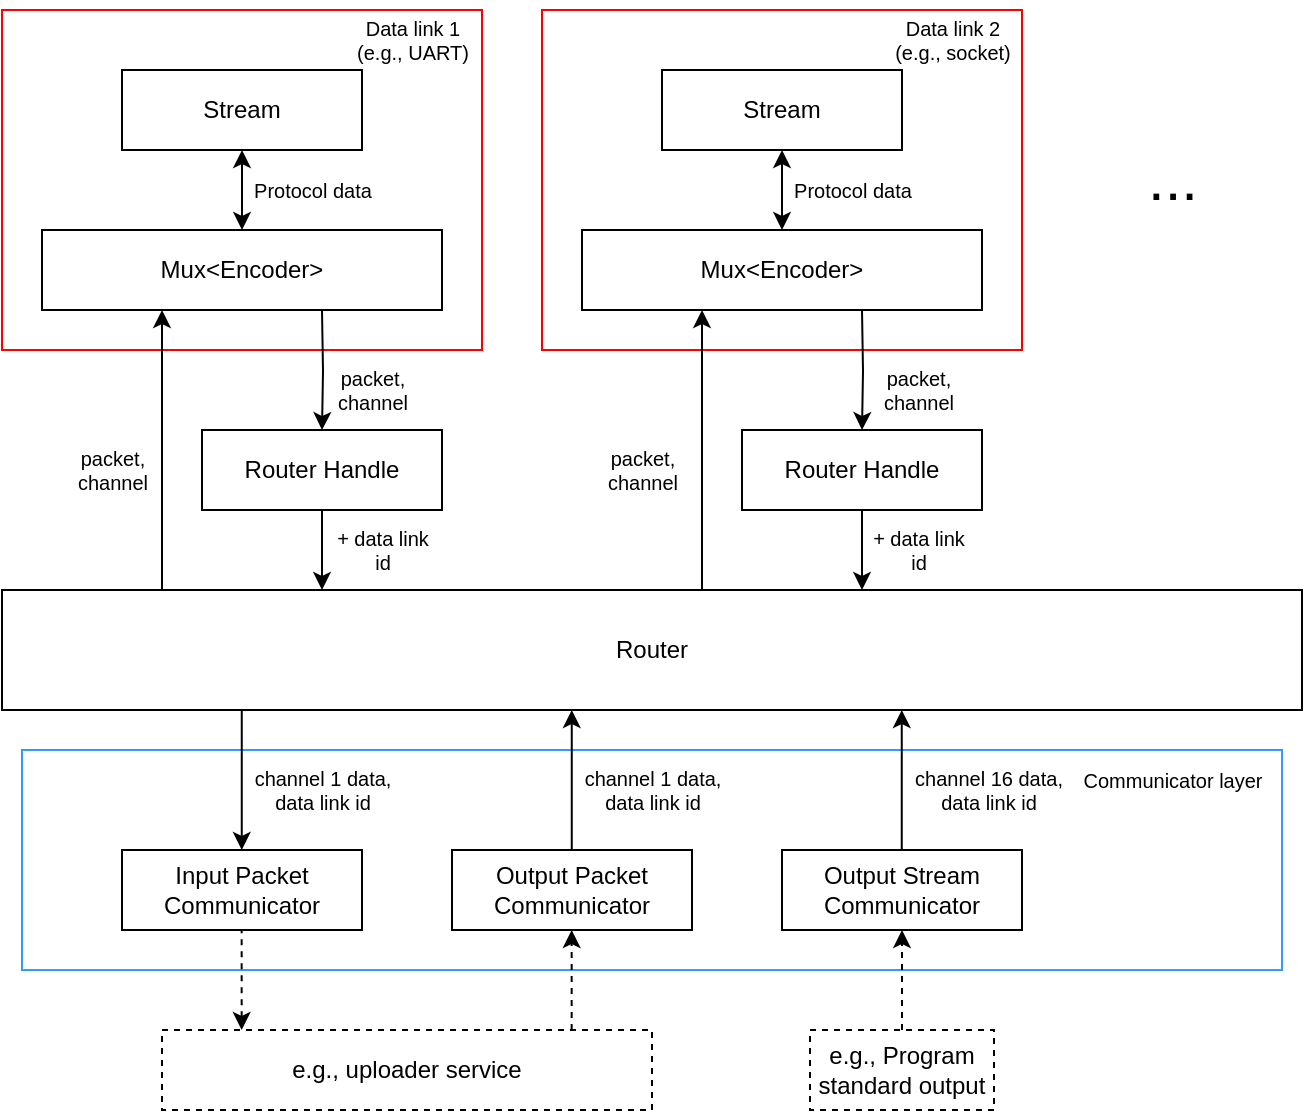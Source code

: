 <mxfile version="21.2.8" type="device">
  <diagram name="Page-1" id="5f0bae14-7c28-e335-631c-24af17079c00">
    <mxGraphModel dx="810" dy="469" grid="1" gridSize="10" guides="1" tooltips="1" connect="1" arrows="1" fold="1" page="1" pageScale="1" pageWidth="1100" pageHeight="850" background="none" math="0" shadow="0">
      <root>
        <mxCell id="0" />
        <mxCell id="1" parent="0" />
        <mxCell id="888cdfCBN93uRVMYemcH-95" value="" style="rounded=0;whiteSpace=wrap;html=1;fillColor=none;strokeColor=#3399FF;" parent="1" vertex="1">
          <mxGeometry x="50" y="420" width="630" height="110" as="geometry" />
        </mxCell>
        <mxCell id="888cdfCBN93uRVMYemcH-1" value="Router" style="rounded=0;whiteSpace=wrap;html=1;" parent="1" vertex="1">
          <mxGeometry x="40" y="340" width="650" height="60" as="geometry" />
        </mxCell>
        <mxCell id="888cdfCBN93uRVMYemcH-45" value="" style="rounded=0;whiteSpace=wrap;html=1;fillColor=none;strokeColor=#FF0000;" parent="1" vertex="1">
          <mxGeometry x="40" y="50" width="240" height="170" as="geometry" />
        </mxCell>
        <mxCell id="888cdfCBN93uRVMYemcH-46" style="edgeStyle=orthogonalEdgeStyle;rounded=0;orthogonalLoop=1;jettySize=auto;html=1;exitX=0.75;exitY=1;exitDx=0;exitDy=0;entryX=0.5;entryY=0;entryDx=0;entryDy=0;" parent="1" target="888cdfCBN93uRVMYemcH-53" edge="1">
          <mxGeometry relative="1" as="geometry">
            <mxPoint x="200" y="200" as="sourcePoint" />
          </mxGeometry>
        </mxCell>
        <mxCell id="888cdfCBN93uRVMYemcH-48" value="Mux&amp;lt;Encoder&amp;gt;" style="whiteSpace=wrap;html=1;" parent="1" vertex="1">
          <mxGeometry x="60" y="160" width="200" height="40" as="geometry" />
        </mxCell>
        <mxCell id="888cdfCBN93uRVMYemcH-49" style="edgeStyle=orthogonalEdgeStyle;rounded=0;orthogonalLoop=1;jettySize=auto;html=1;startArrow=classic;startFill=1;jumpStyle=none;shadow=0;" parent="1" source="888cdfCBN93uRVMYemcH-50" target="888cdfCBN93uRVMYemcH-48" edge="1">
          <mxGeometry relative="1" as="geometry" />
        </mxCell>
        <mxCell id="888cdfCBN93uRVMYemcH-50" value="Stream" style="whiteSpace=wrap;html=1;" parent="1" vertex="1">
          <mxGeometry x="100" y="80" width="120" height="40" as="geometry" />
        </mxCell>
        <mxCell id="888cdfCBN93uRVMYemcH-51" value="Protocol data" style="text;html=1;align=center;verticalAlign=middle;resizable=0;points=[];autosize=1;strokeColor=none;fillColor=none;fontSize=10;" parent="1" vertex="1">
          <mxGeometry x="155" y="125" width="80" height="30" as="geometry" />
        </mxCell>
        <mxCell id="888cdfCBN93uRVMYemcH-52" style="edgeStyle=orthogonalEdgeStyle;rounded=0;orthogonalLoop=1;jettySize=auto;html=1;exitX=0.5;exitY=1;exitDx=0;exitDy=0;entryX=0.281;entryY=0;entryDx=0;entryDy=0;entryPerimeter=0;" parent="1" source="888cdfCBN93uRVMYemcH-53" edge="1">
          <mxGeometry relative="1" as="geometry">
            <mxPoint x="200" y="340" as="targetPoint" />
          </mxGeometry>
        </mxCell>
        <mxCell id="888cdfCBN93uRVMYemcH-53" value="Router Handle" style="whiteSpace=wrap;html=1;" parent="1" vertex="1">
          <mxGeometry x="140" y="260" width="120" height="40" as="geometry" />
        </mxCell>
        <mxCell id="888cdfCBN93uRVMYemcH-54" value="packet,&lt;br style=&quot;font-size: 10px;&quot;&gt;channel" style="text;html=1;align=center;verticalAlign=middle;resizable=0;points=[];autosize=1;strokeColor=none;fillColor=none;fontSize=10;" parent="1" vertex="1">
          <mxGeometry x="65" y="260" width="60" height="40" as="geometry" />
        </mxCell>
        <mxCell id="888cdfCBN93uRVMYemcH-55" value="packet,&lt;br style=&quot;font-size: 10px;&quot;&gt;channel" style="text;html=1;align=center;verticalAlign=middle;resizable=0;points=[];autosize=1;strokeColor=none;fillColor=none;fontSize=10;" parent="1" vertex="1">
          <mxGeometry x="195" y="220" width="60" height="40" as="geometry" />
        </mxCell>
        <mxCell id="888cdfCBN93uRVMYemcH-56" value="+ data link&lt;br style=&quot;font-size: 10px;&quot;&gt;id" style="text;html=1;align=center;verticalAlign=middle;resizable=0;points=[];autosize=1;strokeColor=none;fillColor=none;fontSize=10;" parent="1" vertex="1">
          <mxGeometry x="195" y="300" width="70" height="40" as="geometry" />
        </mxCell>
        <mxCell id="888cdfCBN93uRVMYemcH-57" value="Data link 1&lt;br&gt;(e.g., UART)" style="text;html=1;align=center;verticalAlign=middle;resizable=0;points=[];autosize=1;strokeColor=none;fillColor=none;fontSize=10;" parent="1" vertex="1">
          <mxGeometry x="205" y="45" width="80" height="40" as="geometry" />
        </mxCell>
        <mxCell id="888cdfCBN93uRVMYemcH-65" style="edgeStyle=orthogonalEdgeStyle;rounded=0;orthogonalLoop=1;jettySize=auto;html=1;exitX=0.25;exitY=1;exitDx=0;exitDy=0;entryX=0.094;entryY=0;entryDx=0;entryDy=0;entryPerimeter=0;startArrow=classic;startFill=1;endArrow=none;endFill=0;" parent="1" edge="1">
          <mxGeometry relative="1" as="geometry">
            <mxPoint x="120" y="340" as="targetPoint" />
            <mxPoint x="120" y="200" as="sourcePoint" />
          </mxGeometry>
        </mxCell>
        <mxCell id="888cdfCBN93uRVMYemcH-67" value="" style="rounded=0;whiteSpace=wrap;html=1;fillColor=none;strokeColor=#FF0000;" parent="1" vertex="1">
          <mxGeometry x="310" y="50" width="240" height="170" as="geometry" />
        </mxCell>
        <mxCell id="888cdfCBN93uRVMYemcH-68" style="edgeStyle=orthogonalEdgeStyle;rounded=0;orthogonalLoop=1;jettySize=auto;html=1;exitX=0.75;exitY=1;exitDx=0;exitDy=0;entryX=0.5;entryY=0;entryDx=0;entryDy=0;" parent="1" target="888cdfCBN93uRVMYemcH-74" edge="1">
          <mxGeometry relative="1" as="geometry">
            <mxPoint x="470" y="200" as="sourcePoint" />
          </mxGeometry>
        </mxCell>
        <mxCell id="888cdfCBN93uRVMYemcH-69" value="Mux&amp;lt;Encoder&amp;gt;" style="whiteSpace=wrap;html=1;" parent="1" vertex="1">
          <mxGeometry x="330" y="160" width="200" height="40" as="geometry" />
        </mxCell>
        <mxCell id="888cdfCBN93uRVMYemcH-70" style="edgeStyle=orthogonalEdgeStyle;rounded=0;orthogonalLoop=1;jettySize=auto;html=1;startArrow=classic;startFill=1;jumpStyle=none;shadow=0;" parent="1" source="888cdfCBN93uRVMYemcH-71" target="888cdfCBN93uRVMYemcH-69" edge="1">
          <mxGeometry relative="1" as="geometry" />
        </mxCell>
        <mxCell id="888cdfCBN93uRVMYemcH-71" value="Stream" style="whiteSpace=wrap;html=1;" parent="1" vertex="1">
          <mxGeometry x="370" y="80" width="120" height="40" as="geometry" />
        </mxCell>
        <mxCell id="888cdfCBN93uRVMYemcH-72" value="Protocol data" style="text;html=1;align=center;verticalAlign=middle;resizable=0;points=[];autosize=1;strokeColor=none;fillColor=none;fontSize=10;" parent="1" vertex="1">
          <mxGeometry x="425" y="125" width="80" height="30" as="geometry" />
        </mxCell>
        <mxCell id="888cdfCBN93uRVMYemcH-73" style="edgeStyle=orthogonalEdgeStyle;rounded=0;orthogonalLoop=1;jettySize=auto;html=1;exitX=0.5;exitY=1;exitDx=0;exitDy=0;entryX=0.281;entryY=0;entryDx=0;entryDy=0;entryPerimeter=0;" parent="1" source="888cdfCBN93uRVMYemcH-74" edge="1">
          <mxGeometry relative="1" as="geometry">
            <mxPoint x="470" y="340" as="targetPoint" />
          </mxGeometry>
        </mxCell>
        <mxCell id="888cdfCBN93uRVMYemcH-74" value="Router Handle" style="whiteSpace=wrap;html=1;" parent="1" vertex="1">
          <mxGeometry x="410" y="260" width="120" height="40" as="geometry" />
        </mxCell>
        <mxCell id="888cdfCBN93uRVMYemcH-75" value="packet,&lt;br style=&quot;font-size: 10px;&quot;&gt;channel" style="text;html=1;align=center;verticalAlign=middle;resizable=0;points=[];autosize=1;strokeColor=none;fillColor=none;fontSize=10;" parent="1" vertex="1">
          <mxGeometry x="330" y="260" width="60" height="40" as="geometry" />
        </mxCell>
        <mxCell id="888cdfCBN93uRVMYemcH-76" value="packet,&lt;br style=&quot;font-size: 10px;&quot;&gt;channel" style="text;html=1;align=center;verticalAlign=middle;resizable=0;points=[];autosize=1;strokeColor=none;fillColor=none;fontSize=10;" parent="1" vertex="1">
          <mxGeometry x="468" y="220" width="60" height="40" as="geometry" />
        </mxCell>
        <mxCell id="888cdfCBN93uRVMYemcH-77" value="+ data link&lt;br style=&quot;font-size: 10px;&quot;&gt;id" style="text;html=1;align=center;verticalAlign=middle;resizable=0;points=[];autosize=1;strokeColor=none;fillColor=none;fontSize=10;" parent="1" vertex="1">
          <mxGeometry x="463" y="300" width="70" height="40" as="geometry" />
        </mxCell>
        <mxCell id="888cdfCBN93uRVMYemcH-78" value="Data link 2&lt;br&gt;(e.g., socket)" style="text;html=1;align=center;verticalAlign=middle;resizable=0;points=[];autosize=1;strokeColor=none;fillColor=none;fontSize=10;" parent="1" vertex="1">
          <mxGeometry x="475" y="45" width="80" height="40" as="geometry" />
        </mxCell>
        <mxCell id="888cdfCBN93uRVMYemcH-79" style="edgeStyle=orthogonalEdgeStyle;rounded=0;orthogonalLoop=1;jettySize=auto;html=1;exitX=0.25;exitY=1;exitDx=0;exitDy=0;entryX=0.094;entryY=0;entryDx=0;entryDy=0;entryPerimeter=0;startArrow=classic;startFill=1;endArrow=none;endFill=0;" parent="1" edge="1">
          <mxGeometry relative="1" as="geometry">
            <mxPoint x="390" y="340" as="targetPoint" />
            <mxPoint x="390" y="200" as="sourcePoint" />
          </mxGeometry>
        </mxCell>
        <mxCell id="888cdfCBN93uRVMYemcH-89" value="Input Packet&lt;br&gt;Communicator" style="rounded=0;whiteSpace=wrap;html=1;" parent="1" vertex="1">
          <mxGeometry x="100" y="470" width="120" height="40" as="geometry" />
        </mxCell>
        <mxCell id="888cdfCBN93uRVMYemcH-90" value="" style="edgeStyle=none;orthogonalLoop=1;jettySize=auto;html=1;rounded=0;" parent="1" edge="1">
          <mxGeometry width="100" relative="1" as="geometry">
            <mxPoint x="159.88" y="400" as="sourcePoint" />
            <mxPoint x="159.88" y="470" as="targetPoint" />
            <Array as="points" />
          </mxGeometry>
        </mxCell>
        <mxCell id="888cdfCBN93uRVMYemcH-91" value="channel 1 data,&lt;br&gt;&lt;div style=&quot;&quot;&gt;&lt;span style=&quot;background-color: initial;&quot;&gt;data link id&lt;/span&gt;&lt;/div&gt;" style="text;html=1;align=center;verticalAlign=middle;resizable=0;points=[];autosize=1;strokeColor=none;fillColor=none;fontSize=10;" parent="1" vertex="1">
          <mxGeometry x="155" y="420" width="90" height="40" as="geometry" />
        </mxCell>
        <mxCell id="888cdfCBN93uRVMYemcH-92" value="Output Packet&lt;br&gt;Communicator" style="rounded=0;whiteSpace=wrap;html=1;" parent="1" vertex="1">
          <mxGeometry x="265" y="470" width="120" height="40" as="geometry" />
        </mxCell>
        <mxCell id="888cdfCBN93uRVMYemcH-93" value="" style="edgeStyle=none;orthogonalLoop=1;jettySize=auto;html=1;rounded=0;startArrow=classic;startFill=1;endArrow=none;endFill=0;" parent="1" edge="1">
          <mxGeometry width="100" relative="1" as="geometry">
            <mxPoint x="324.88" y="400" as="sourcePoint" />
            <mxPoint x="324.88" y="470" as="targetPoint" />
            <Array as="points" />
          </mxGeometry>
        </mxCell>
        <mxCell id="888cdfCBN93uRVMYemcH-94" value="channel 1 data,&lt;br&gt;&lt;div style=&quot;&quot;&gt;&lt;span style=&quot;background-color: initial;&quot;&gt;data link id&lt;/span&gt;&lt;/div&gt;" style="text;html=1;align=center;verticalAlign=middle;resizable=0;points=[];autosize=1;strokeColor=none;fillColor=none;fontSize=10;" parent="1" vertex="1">
          <mxGeometry x="320" y="420" width="90" height="40" as="geometry" />
        </mxCell>
        <mxCell id="888cdfCBN93uRVMYemcH-98" value="Communicator layer&lt;font style=&quot;font-size: 10px;&quot;&gt;&lt;br style=&quot;font-size: 10px;&quot;&gt;&lt;/font&gt;" style="text;html=1;align=center;verticalAlign=middle;resizable=0;points=[];autosize=1;strokeColor=none;fillColor=none;fontSize=10;" parent="1" vertex="1">
          <mxGeometry x="570" y="420" width="110" height="30" as="geometry" />
        </mxCell>
        <mxCell id="888cdfCBN93uRVMYemcH-100" value="&lt;font style=&quot;font-size: 30px;&quot;&gt;...&lt;/font&gt;" style="text;html=1;align=center;verticalAlign=top;resizable=0;points=[];autosize=1;strokeColor=none;fillColor=none;fontSize=30;horizontal=1;" parent="1" vertex="1">
          <mxGeometry x="600" y="110" width="50" height="50" as="geometry" />
        </mxCell>
        <mxCell id="888cdfCBN93uRVMYemcH-101" value="Output Stream&lt;br&gt;Communicator" style="rounded=0;whiteSpace=wrap;html=1;" parent="1" vertex="1">
          <mxGeometry x="430" y="470" width="120" height="40" as="geometry" />
        </mxCell>
        <mxCell id="888cdfCBN93uRVMYemcH-102" value="" style="edgeStyle=none;orthogonalLoop=1;jettySize=auto;html=1;rounded=0;startArrow=classic;startFill=1;endArrow=none;endFill=0;" parent="1" edge="1">
          <mxGeometry width="100" relative="1" as="geometry">
            <mxPoint x="489.88" y="400" as="sourcePoint" />
            <mxPoint x="489.88" y="470" as="targetPoint" />
            <Array as="points" />
          </mxGeometry>
        </mxCell>
        <mxCell id="888cdfCBN93uRVMYemcH-103" value="channel 16 data,&lt;br&gt;&lt;div style=&quot;&quot;&gt;&lt;span style=&quot;background-color: initial;&quot;&gt;data link id&lt;/span&gt;&lt;/div&gt;" style="text;html=1;align=center;verticalAlign=middle;resizable=0;points=[];autosize=1;strokeColor=none;fillColor=none;fontSize=10;" parent="1" vertex="1">
          <mxGeometry x="483" y="420" width="100" height="40" as="geometry" />
        </mxCell>
        <mxCell id="-T6FzxCg6VImYqgsN68c-2" value="e.g., uploader service" style="rounded=0;whiteSpace=wrap;html=1;dashed=1;strokeColor=default;" vertex="1" parent="1">
          <mxGeometry x="120" y="560" width="245" height="40" as="geometry" />
        </mxCell>
        <mxCell id="-T6FzxCg6VImYqgsN68c-5" value="" style="endArrow=none;startArrow=classic;html=1;rounded=0;endFill=0;dashed=1;strokeColor=default;" edge="1" parent="1">
          <mxGeometry width="50" height="50" relative="1" as="geometry">
            <mxPoint x="159.83" y="560" as="sourcePoint" />
            <mxPoint x="159.83" y="510" as="targetPoint" />
          </mxGeometry>
        </mxCell>
        <mxCell id="-T6FzxCg6VImYqgsN68c-6" value="" style="endArrow=classic;startArrow=none;html=1;rounded=0;startFill=0;dashed=1;strokeColor=default;" edge="1" parent="1">
          <mxGeometry width="50" height="50" relative="1" as="geometry">
            <mxPoint x="324.83" y="560" as="sourcePoint" />
            <mxPoint x="324.83" y="510" as="targetPoint" />
          </mxGeometry>
        </mxCell>
        <mxCell id="-T6FzxCg6VImYqgsN68c-8" style="edgeStyle=orthogonalEdgeStyle;rounded=0;orthogonalLoop=1;jettySize=auto;html=1;exitX=0.5;exitY=0;exitDx=0;exitDy=0;entryX=0.5;entryY=1;entryDx=0;entryDy=0;dashed=1;strokeColor=default;" edge="1" parent="1" source="-T6FzxCg6VImYqgsN68c-7" target="888cdfCBN93uRVMYemcH-101">
          <mxGeometry relative="1" as="geometry" />
        </mxCell>
        <mxCell id="-T6FzxCg6VImYqgsN68c-7" value="e.g., Program standard output" style="rounded=0;whiteSpace=wrap;html=1;dashed=1;strokeColor=default;" vertex="1" parent="1">
          <mxGeometry x="444" y="560" width="92" height="40" as="geometry" />
        </mxCell>
      </root>
    </mxGraphModel>
  </diagram>
</mxfile>
